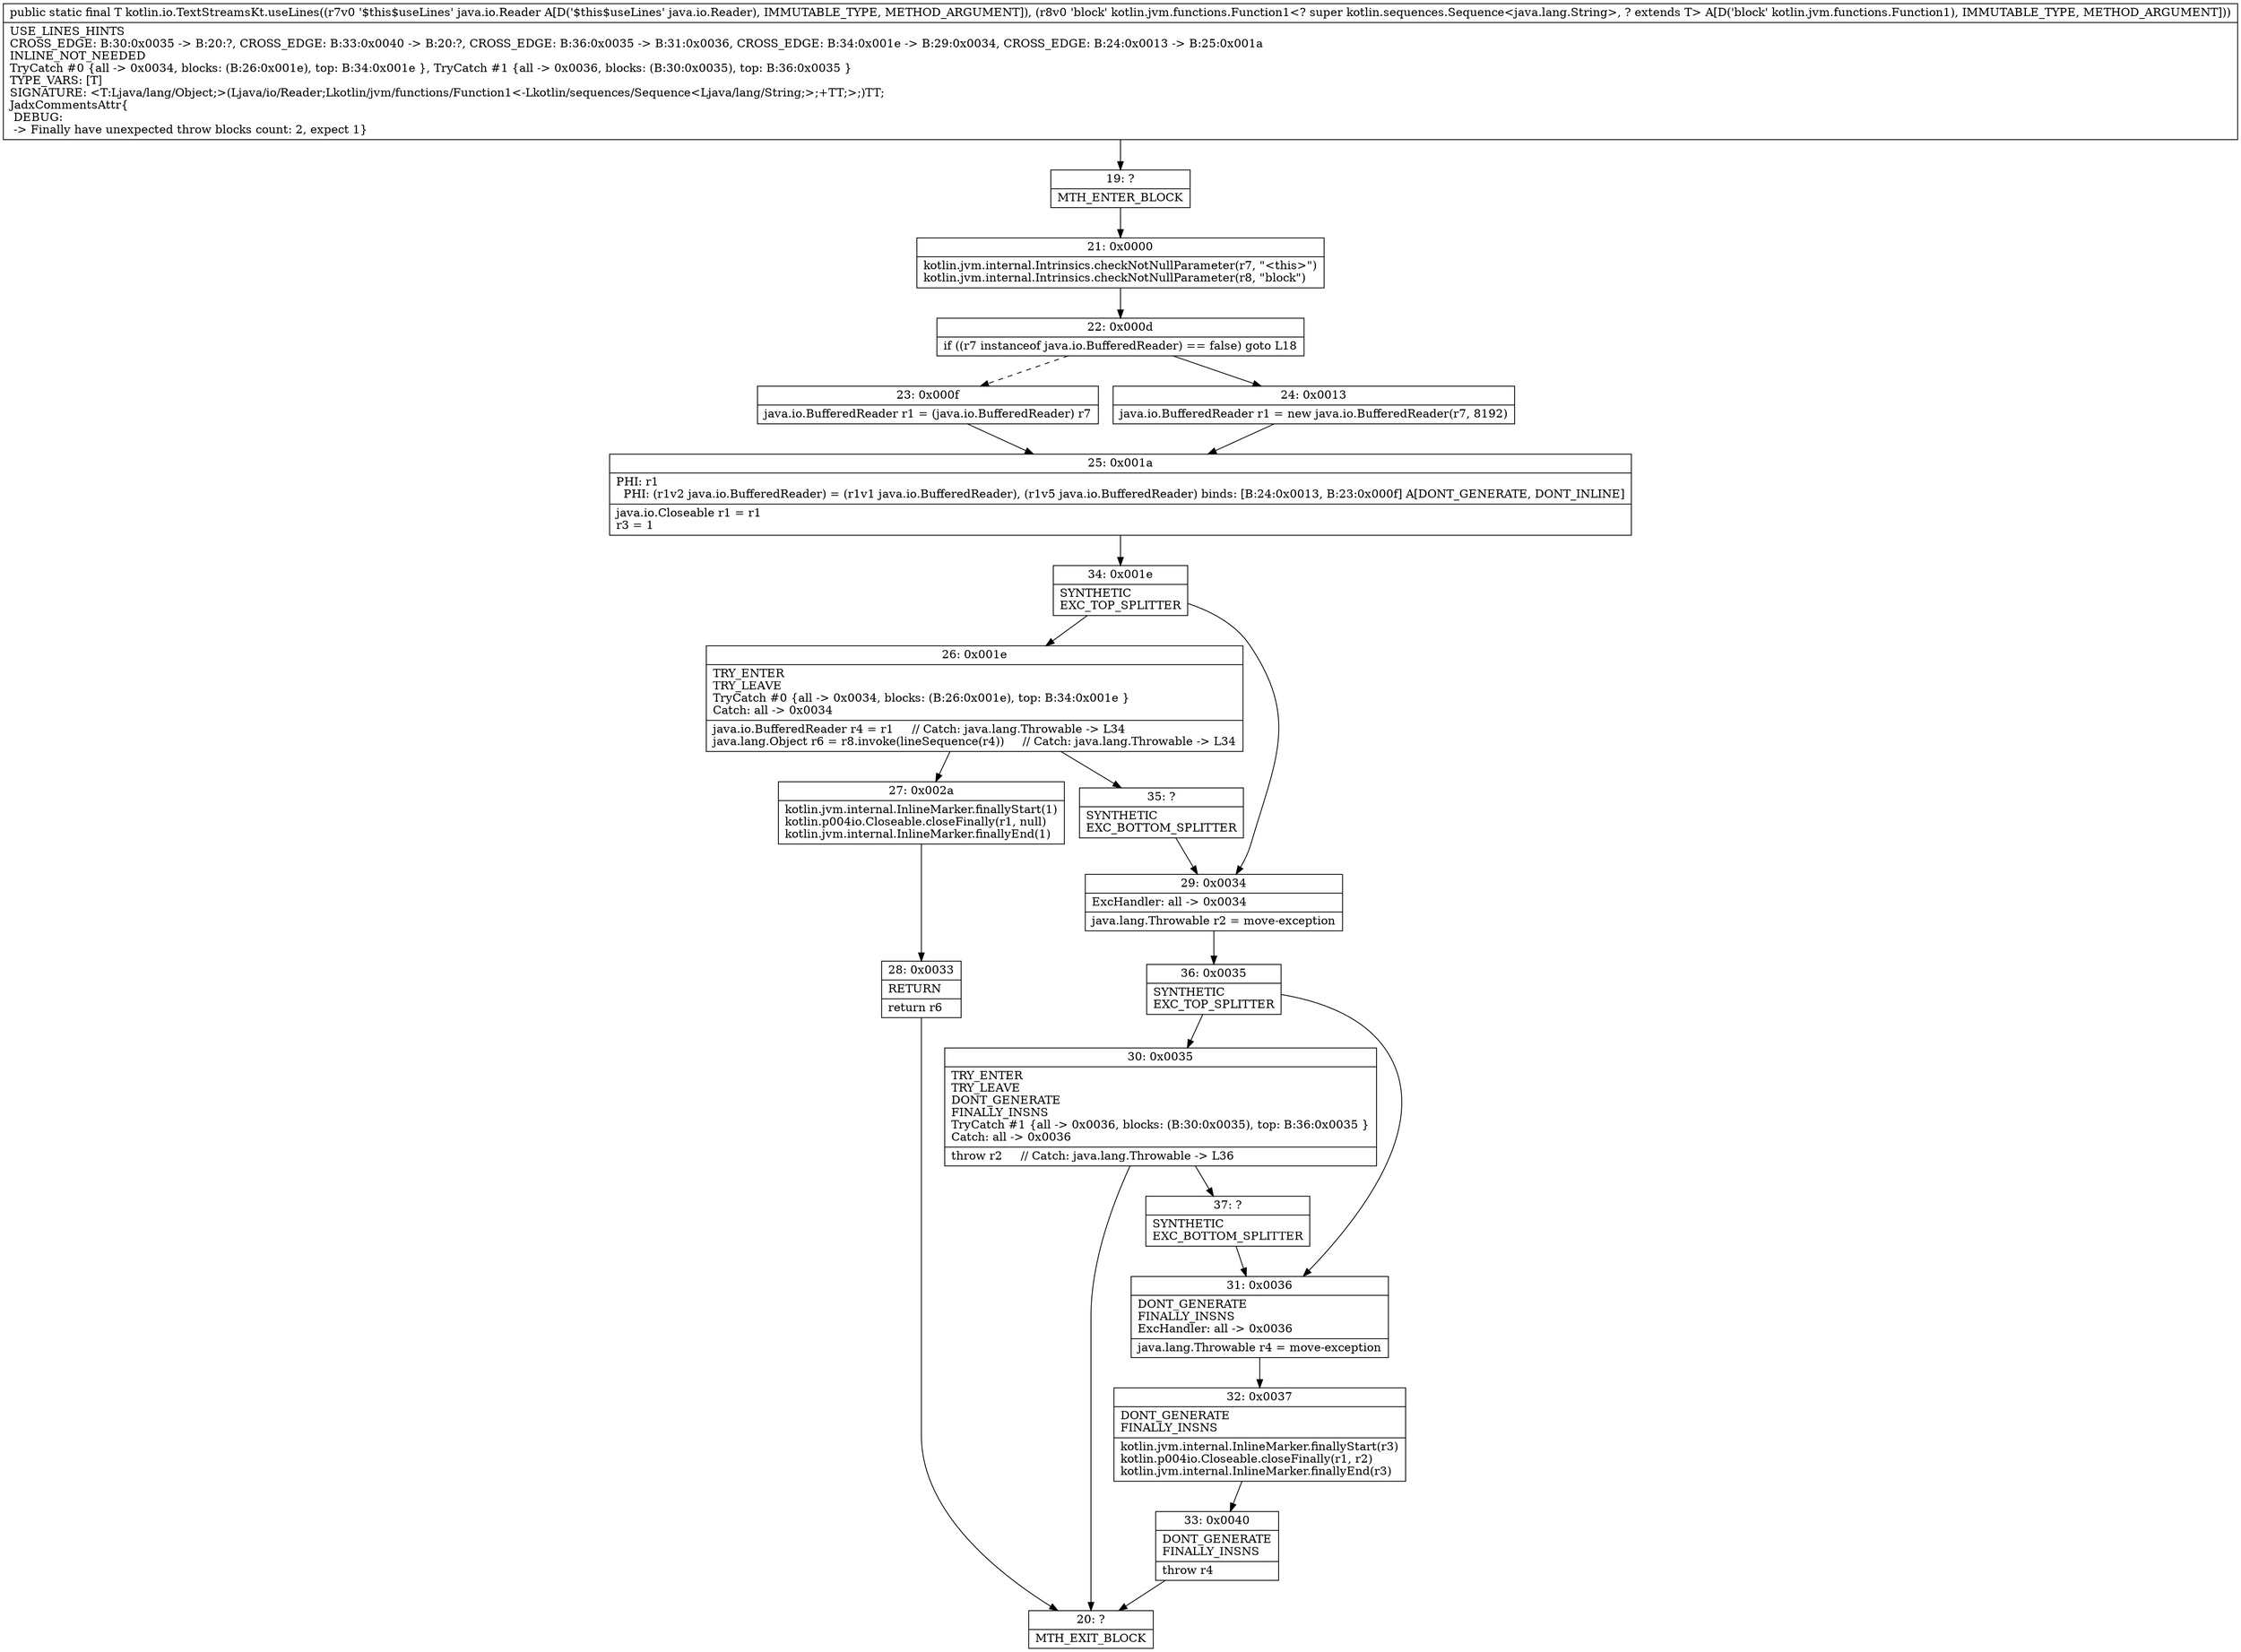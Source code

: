 digraph "CFG forkotlin.io.TextStreamsKt.useLines(Ljava\/io\/Reader;Lkotlin\/jvm\/functions\/Function1;)Ljava\/lang\/Object;" {
Node_19 [shape=record,label="{19\:\ ?|MTH_ENTER_BLOCK\l}"];
Node_21 [shape=record,label="{21\:\ 0x0000|kotlin.jvm.internal.Intrinsics.checkNotNullParameter(r7, \"\<this\>\")\lkotlin.jvm.internal.Intrinsics.checkNotNullParameter(r8, \"block\")\l}"];
Node_22 [shape=record,label="{22\:\ 0x000d|if ((r7 instanceof java.io.BufferedReader) == false) goto L18\l}"];
Node_23 [shape=record,label="{23\:\ 0x000f|java.io.BufferedReader r1 = (java.io.BufferedReader) r7\l}"];
Node_25 [shape=record,label="{25\:\ 0x001a|PHI: r1 \l  PHI: (r1v2 java.io.BufferedReader) = (r1v1 java.io.BufferedReader), (r1v5 java.io.BufferedReader) binds: [B:24:0x0013, B:23:0x000f] A[DONT_GENERATE, DONT_INLINE]\l|java.io.Closeable r1 = r1\lr3 = 1\l}"];
Node_34 [shape=record,label="{34\:\ 0x001e|SYNTHETIC\lEXC_TOP_SPLITTER\l}"];
Node_26 [shape=record,label="{26\:\ 0x001e|TRY_ENTER\lTRY_LEAVE\lTryCatch #0 \{all \-\> 0x0034, blocks: (B:26:0x001e), top: B:34:0x001e \}\lCatch: all \-\> 0x0034\l|java.io.BufferedReader r4 = r1     \/\/ Catch: java.lang.Throwable \-\> L34\ljava.lang.Object r6 = r8.invoke(lineSequence(r4))     \/\/ Catch: java.lang.Throwable \-\> L34\l}"];
Node_27 [shape=record,label="{27\:\ 0x002a|kotlin.jvm.internal.InlineMarker.finallyStart(1)\lkotlin.p004io.Closeable.closeFinally(r1, null)\lkotlin.jvm.internal.InlineMarker.finallyEnd(1)\l}"];
Node_28 [shape=record,label="{28\:\ 0x0033|RETURN\l|return r6\l}"];
Node_20 [shape=record,label="{20\:\ ?|MTH_EXIT_BLOCK\l}"];
Node_35 [shape=record,label="{35\:\ ?|SYNTHETIC\lEXC_BOTTOM_SPLITTER\l}"];
Node_29 [shape=record,label="{29\:\ 0x0034|ExcHandler: all \-\> 0x0034\l|java.lang.Throwable r2 = move\-exception\l}"];
Node_36 [shape=record,label="{36\:\ 0x0035|SYNTHETIC\lEXC_TOP_SPLITTER\l}"];
Node_30 [shape=record,label="{30\:\ 0x0035|TRY_ENTER\lTRY_LEAVE\lDONT_GENERATE\lFINALLY_INSNS\lTryCatch #1 \{all \-\> 0x0036, blocks: (B:30:0x0035), top: B:36:0x0035 \}\lCatch: all \-\> 0x0036\l|throw r2     \/\/ Catch: java.lang.Throwable \-\> L36\l}"];
Node_37 [shape=record,label="{37\:\ ?|SYNTHETIC\lEXC_BOTTOM_SPLITTER\l}"];
Node_31 [shape=record,label="{31\:\ 0x0036|DONT_GENERATE\lFINALLY_INSNS\lExcHandler: all \-\> 0x0036\l|java.lang.Throwable r4 = move\-exception\l}"];
Node_32 [shape=record,label="{32\:\ 0x0037|DONT_GENERATE\lFINALLY_INSNS\l|kotlin.jvm.internal.InlineMarker.finallyStart(r3)\lkotlin.p004io.Closeable.closeFinally(r1, r2)\lkotlin.jvm.internal.InlineMarker.finallyEnd(r3)\l}"];
Node_33 [shape=record,label="{33\:\ 0x0040|DONT_GENERATE\lFINALLY_INSNS\l|throw r4\l}"];
Node_24 [shape=record,label="{24\:\ 0x0013|java.io.BufferedReader r1 = new java.io.BufferedReader(r7, 8192)\l}"];
MethodNode[shape=record,label="{public static final T kotlin.io.TextStreamsKt.useLines((r7v0 '$this$useLines' java.io.Reader A[D('$this$useLines' java.io.Reader), IMMUTABLE_TYPE, METHOD_ARGUMENT]), (r8v0 'block' kotlin.jvm.functions.Function1\<? super kotlin.sequences.Sequence\<java.lang.String\>, ? extends T\> A[D('block' kotlin.jvm.functions.Function1), IMMUTABLE_TYPE, METHOD_ARGUMENT]))  | USE_LINES_HINTS\lCROSS_EDGE: B:30:0x0035 \-\> B:20:?, CROSS_EDGE: B:33:0x0040 \-\> B:20:?, CROSS_EDGE: B:36:0x0035 \-\> B:31:0x0036, CROSS_EDGE: B:34:0x001e \-\> B:29:0x0034, CROSS_EDGE: B:24:0x0013 \-\> B:25:0x001a\lINLINE_NOT_NEEDED\lTryCatch #0 \{all \-\> 0x0034, blocks: (B:26:0x001e), top: B:34:0x001e \}, TryCatch #1 \{all \-\> 0x0036, blocks: (B:30:0x0035), top: B:36:0x0035 \}\lTYPE_VARS: [T]\lSIGNATURE: \<T:Ljava\/lang\/Object;\>(Ljava\/io\/Reader;Lkotlin\/jvm\/functions\/Function1\<\-Lkotlin\/sequences\/Sequence\<Ljava\/lang\/String;\>;+TT;\>;)TT;\lJadxCommentsAttr\{\l DEBUG: \l \-\> Finally have unexpected throw blocks count: 2, expect 1\}\l}"];
MethodNode -> Node_19;Node_19 -> Node_21;
Node_21 -> Node_22;
Node_22 -> Node_23[style=dashed];
Node_22 -> Node_24;
Node_23 -> Node_25;
Node_25 -> Node_34;
Node_34 -> Node_26;
Node_34 -> Node_29;
Node_26 -> Node_27;
Node_26 -> Node_35;
Node_27 -> Node_28;
Node_28 -> Node_20;
Node_35 -> Node_29;
Node_29 -> Node_36;
Node_36 -> Node_30;
Node_36 -> Node_31;
Node_30 -> Node_20;
Node_30 -> Node_37;
Node_37 -> Node_31;
Node_31 -> Node_32;
Node_32 -> Node_33;
Node_33 -> Node_20;
Node_24 -> Node_25;
}

